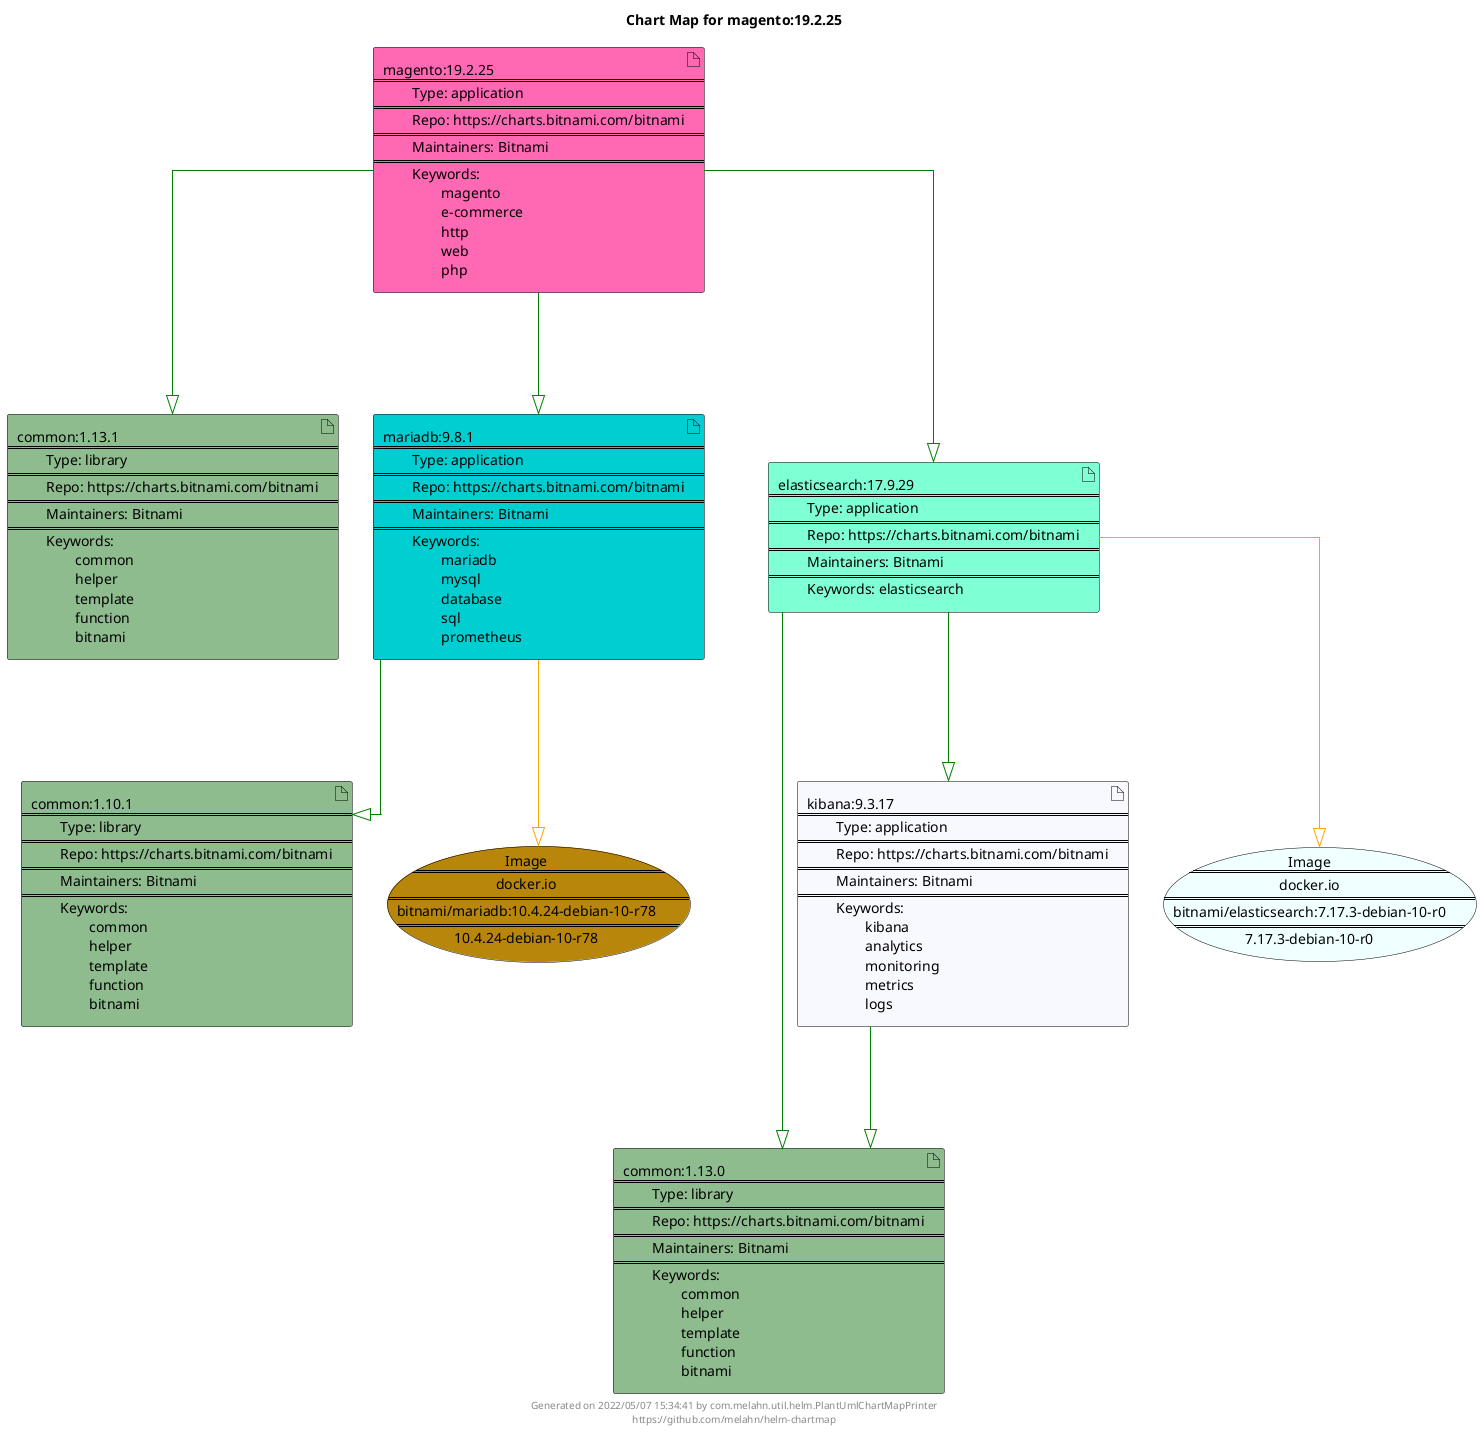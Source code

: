 @startuml
skinparam linetype ortho
skinparam backgroundColor white
skinparam usecaseBorderColor black
skinparam usecaseArrowColor LightSlateGray
skinparam artifactBorderColor black
skinparam artifactArrowColor LightSlateGray

title Chart Map for magento:19.2.25

'There are 7 referenced Helm Charts
artifact "common:1.13.1\n====\n\tType: library\n====\n\tRepo: https://charts.bitnami.com/bitnami\n====\n\tMaintainers: Bitnami\n====\n\tKeywords: \n\t\tcommon\n\t\thelper\n\t\ttemplate\n\t\tfunction\n\t\tbitnami" as common_1_13_1 #DarkSeaGreen
artifact "mariadb:9.8.1\n====\n\tType: application\n====\n\tRepo: https://charts.bitnami.com/bitnami\n====\n\tMaintainers: Bitnami\n====\n\tKeywords: \n\t\tmariadb\n\t\tmysql\n\t\tdatabase\n\t\tsql\n\t\tprometheus" as mariadb_9_8_1 #DarkTurquoise
artifact "common:1.13.0\n====\n\tType: library\n====\n\tRepo: https://charts.bitnami.com/bitnami\n====\n\tMaintainers: Bitnami\n====\n\tKeywords: \n\t\tcommon\n\t\thelper\n\t\ttemplate\n\t\tfunction\n\t\tbitnami" as common_1_13_0 #DarkSeaGreen
artifact "magento:19.2.25\n====\n\tType: application\n====\n\tRepo: https://charts.bitnami.com/bitnami\n====\n\tMaintainers: Bitnami\n====\n\tKeywords: \n\t\tmagento\n\t\te-commerce\n\t\thttp\n\t\tweb\n\t\tphp" as magento_19_2_25 #HotPink
artifact "elasticsearch:17.9.29\n====\n\tType: application\n====\n\tRepo: https://charts.bitnami.com/bitnami\n====\n\tMaintainers: Bitnami\n====\n\tKeywords: elasticsearch" as elasticsearch_17_9_29 #Aquamarine
artifact "common:1.10.1\n====\n\tType: library\n====\n\tRepo: https://charts.bitnami.com/bitnami\n====\n\tMaintainers: Bitnami\n====\n\tKeywords: \n\t\tcommon\n\t\thelper\n\t\ttemplate\n\t\tfunction\n\t\tbitnami" as common_1_10_1 #DarkSeaGreen
artifact "kibana:9.3.17\n====\n\tType: application\n====\n\tRepo: https://charts.bitnami.com/bitnami\n====\n\tMaintainers: Bitnami\n====\n\tKeywords: \n\t\tkibana\n\t\tanalytics\n\t\tmonitoring\n\t\tmetrics\n\t\tlogs" as kibana_9_3_17 #GhostWhite

'There are 2 referenced Docker Images
usecase "Image\n====\ndocker.io\n====\nbitnami/elasticsearch:7.17.3-debian-10-r0\n====\n7.17.3-debian-10-r0" as docker_io_bitnami_elasticsearch_7_17_3_debian_10_r0 #Azure
usecase "Image\n====\ndocker.io\n====\nbitnami/mariadb:10.4.24-debian-10-r78\n====\n10.4.24-debian-10-r78" as docker_io_bitnami_mariadb_10_4_24_debian_10_r78 #DarkGoldenRod

'Chart Dependencies
magento_19_2_25--[#green]-|>elasticsearch_17_9_29
elasticsearch_17_9_29--[#green]-|>kibana_9_3_17
kibana_9_3_17--[#green]-|>common_1_13_0
elasticsearch_17_9_29--[#green]-|>common_1_13_0
magento_19_2_25--[#green]-|>mariadb_9_8_1
mariadb_9_8_1--[#green]-|>common_1_10_1
magento_19_2_25--[#green]-|>common_1_13_1
mariadb_9_8_1--[#orange]-|>docker_io_bitnami_mariadb_10_4_24_debian_10_r78
elasticsearch_17_9_29--[#orange]-|>docker_io_bitnami_elasticsearch_7_17_3_debian_10_r0

center footer Generated on 2022/05/07 15:34:41 by com.melahn.util.helm.PlantUmlChartMapPrinter\nhttps://github.com/melahn/helm-chartmap
@enduml
